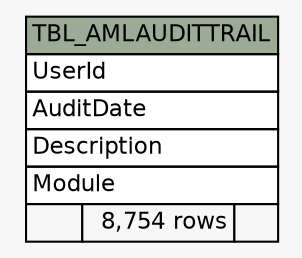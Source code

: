 // dot 2.38.0 on Windows 10 10.0
// SchemaSpy rev 590
digraph "TBL_AMLAUDITTRAIL" {
  graph [
    rankdir="RL"
    bgcolor="#f7f7f7"
    nodesep="0.18"
    ranksep="0.46"
    fontname="Helvetica"
    fontsize="11"
  ];
  node [
    fontname="Helvetica"
    fontsize="11"
    shape="plaintext"
  ];
  edge [
    arrowsize="0.8"
  ];
  "TBL_AMLAUDITTRAIL" [
    label=<
    <TABLE BORDER="0" CELLBORDER="1" CELLSPACING="0" BGCOLOR="#ffffff">
      <TR><TD COLSPAN="3" BGCOLOR="#9bab96" ALIGN="CENTER">TBL_AMLAUDITTRAIL</TD></TR>
      <TR><TD PORT="UserId" COLSPAN="3" ALIGN="LEFT">UserId</TD></TR>
      <TR><TD PORT="AuditDate" COLSPAN="3" ALIGN="LEFT">AuditDate</TD></TR>
      <TR><TD PORT="Description" COLSPAN="3" ALIGN="LEFT">Description</TD></TR>
      <TR><TD PORT="Module" COLSPAN="3" ALIGN="LEFT">Module</TD></TR>
      <TR><TD ALIGN="LEFT" BGCOLOR="#f7f7f7">  </TD><TD ALIGN="RIGHT" BGCOLOR="#f7f7f7">8,754 rows</TD><TD ALIGN="RIGHT" BGCOLOR="#f7f7f7">  </TD></TR>
    </TABLE>>
    URL="tables/TBL_AMLAUDITTRAIL.html"
    tooltip="TBL_AMLAUDITTRAIL"
  ];
}
